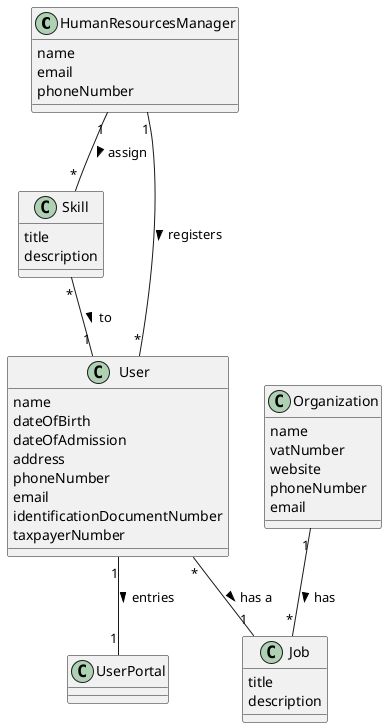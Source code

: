 @startuml

class HumanResourcesManager {
    name
    email
    phoneNumber
}

class Skill {
    title
    description
}

class User {
    name
    dateOfBirth
    dateOfAdmission
    address
    phoneNumber
    email
    identificationDocumentNumber
    taxpayerNumber
}

class Job {
    title
    description
}

class UserPortal {
}

class Organization {
    name
    vatNumber
    website
    phoneNumber
    email
}

HumanResourcesManager "1" -- "*" Skill : assign >
HumanResourcesManager "1" -- "*" User : registers >
Skill "*" -- "1" User : to >
User "*" -- "1" Job : has a >
User "1" -- "1" UserPortal : entries >
Organization "1" -- "*" Job : has >

@enduml

